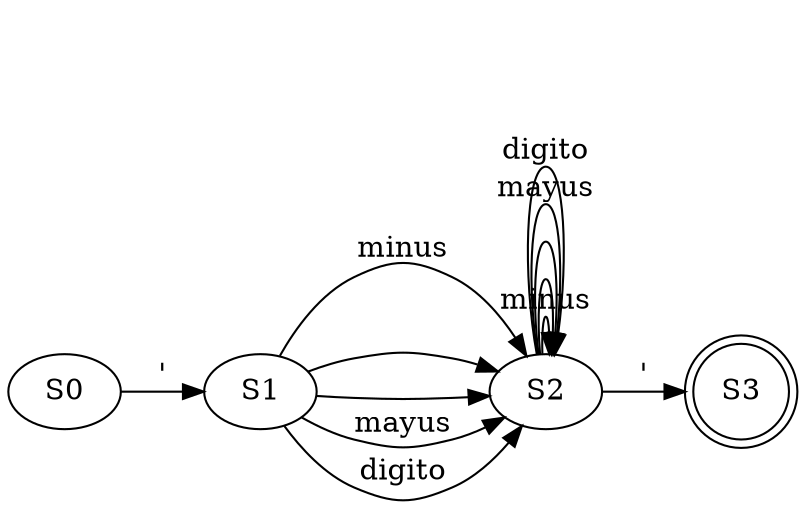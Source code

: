 digraph G { rankdir="LR"S0->S1[label="\'"]
S1->S2[label="minus"]
S1->S2[label="\n"]
S1->S2[label=" "]
S1->S2[label="mayus"]
S1->S2[label="digito"]
S2->S2[label="minus"]
S2->S2[label="\n"]
S2->S2[label=" "]
S2->S3[label="\'"]
S2->S2[label="mayus"]
S2->S2[label="digito"]
S3[shape=doublecircle]
 }
